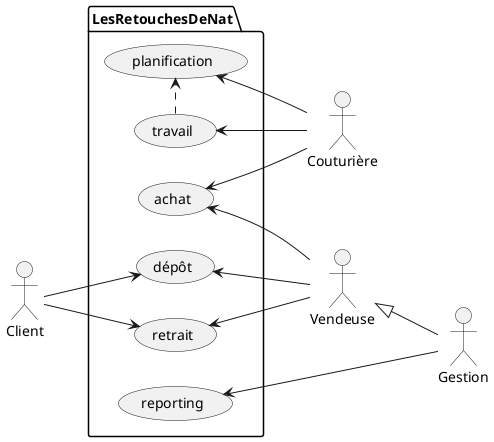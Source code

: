 @startuml retouches_usecases

left to right direction

package LesRetouchesDeNat {
    usecase dépôt as d
    usecase retrait as r 
    usecase travail as t
    usecase planification as p
    usecase reporting as c
    usecase achat as a
}

Client --> (d)

(d) <-- Vendeuse
(p) <-- Couturière
(t) <-- Couturière
(a) <-- Couturière
(a) <-- Vendeuse
(r) <-- Vendeuse

Client --> (r)

Vendeuse <|-- Gestion

Gestion --> (c)

(t) .> (p)

@enduml